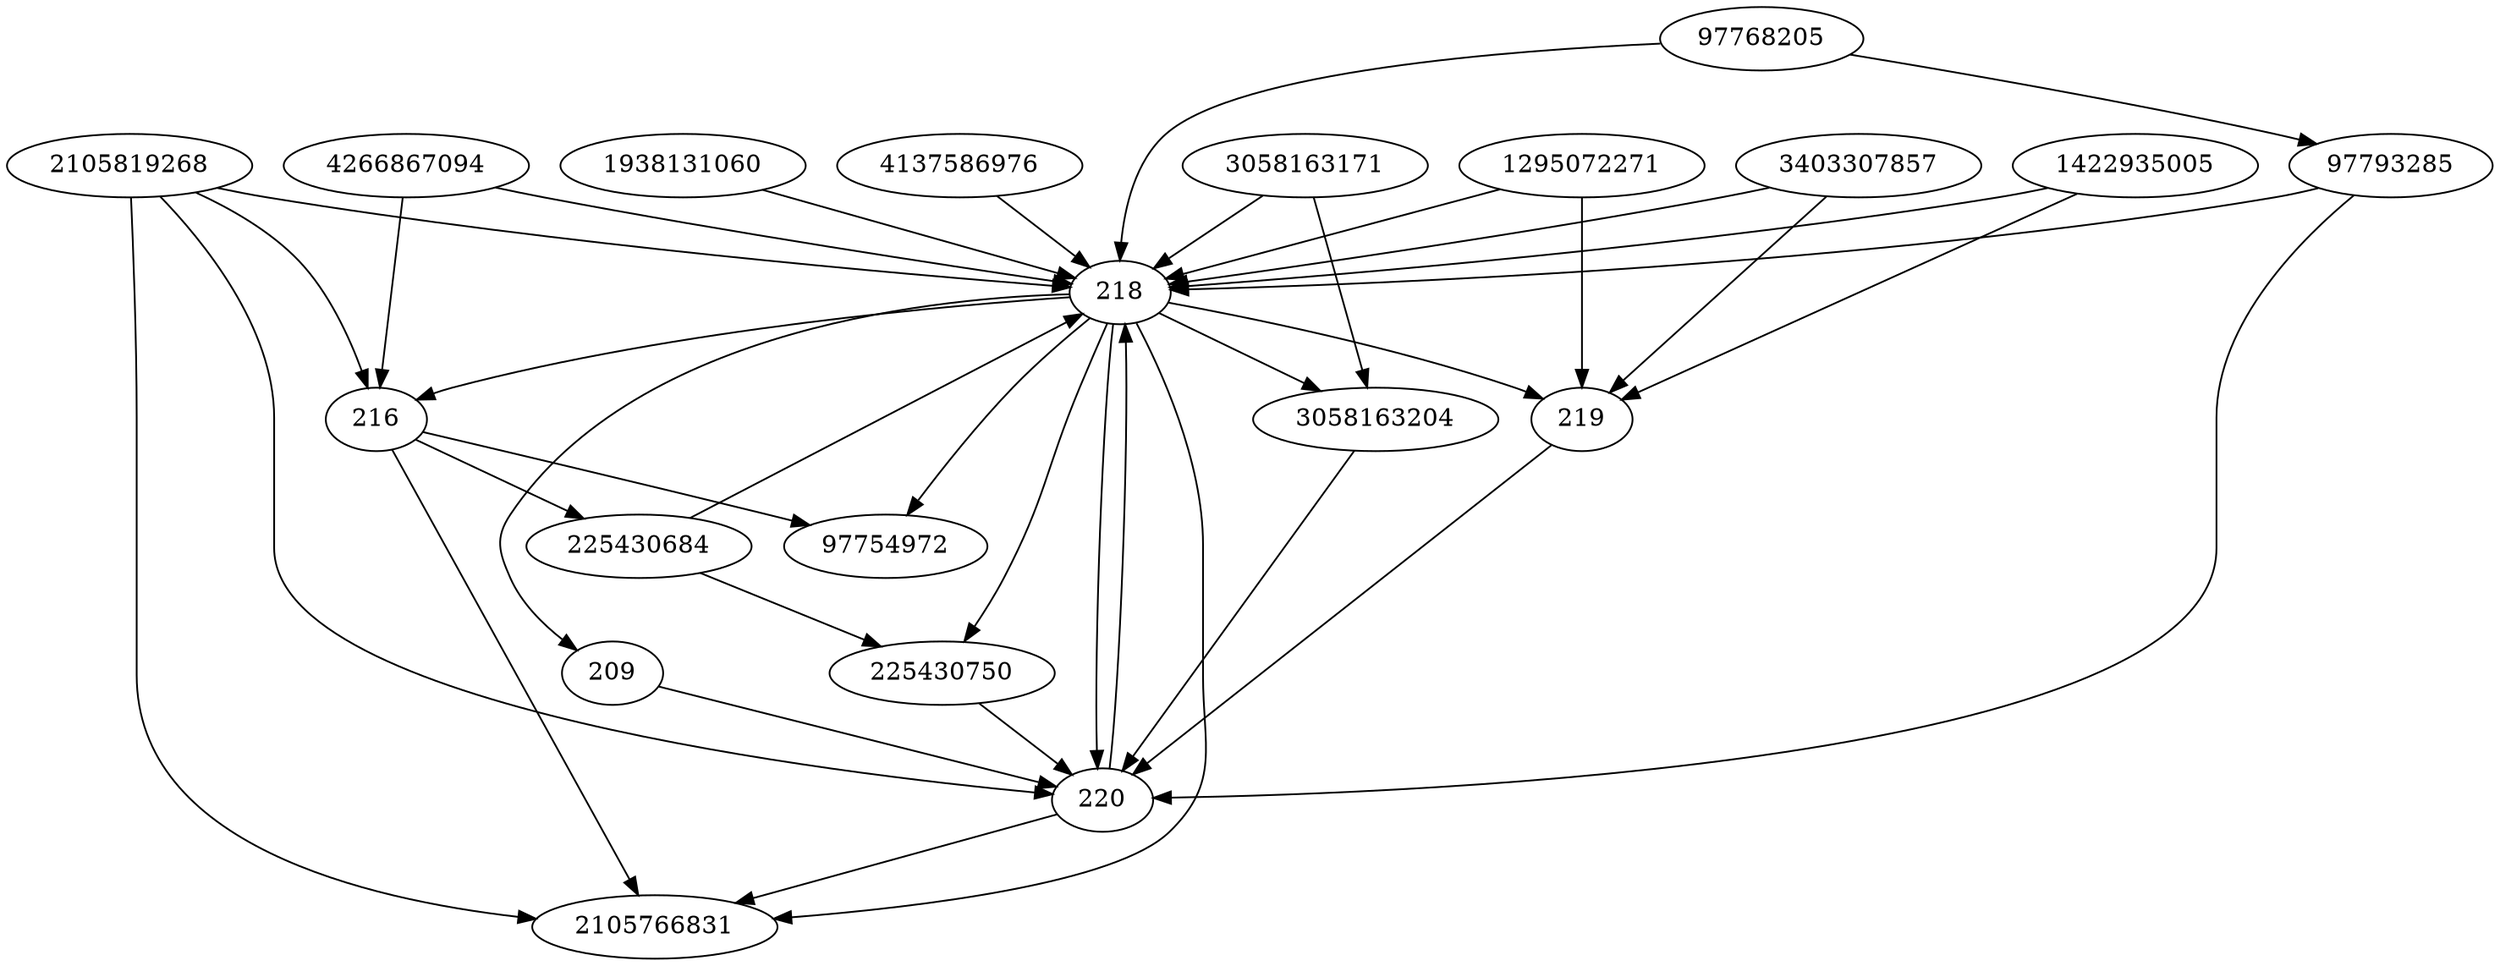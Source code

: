 strict digraph  {
4137586976;
3058163171;
3058163204;
2105819268;
97793285;
97768205;
1295072271;
2105766831;
3403307857;
225430684;
209;
1938131060;
220;
4266867094;
216;
218;
219;
97754972;
1422935005;
225430750;
4137586976 -> 218;
3058163171 -> 3058163204;
3058163171 -> 218;
3058163204 -> 220;
2105819268 -> 216;
2105819268 -> 218;
2105819268 -> 2105766831;
2105819268 -> 220;
97793285 -> 220;
97793285 -> 218;
97768205 -> 218;
97768205 -> 97793285;
1295072271 -> 218;
1295072271 -> 219;
3403307857 -> 218;
3403307857 -> 219;
225430684 -> 218;
225430684 -> 225430750;
209 -> 220;
1938131060 -> 218;
220 -> 218;
220 -> 2105766831;
4266867094 -> 216;
4266867094 -> 218;
216 -> 97754972;
216 -> 2105766831;
216 -> 225430684;
218 -> 220;
218 -> 216;
218 -> 97754972;
218 -> 3058163204;
218 -> 2105766831;
218 -> 209;
218 -> 219;
218 -> 225430750;
219 -> 220;
1422935005 -> 218;
1422935005 -> 219;
225430750 -> 220;
}
